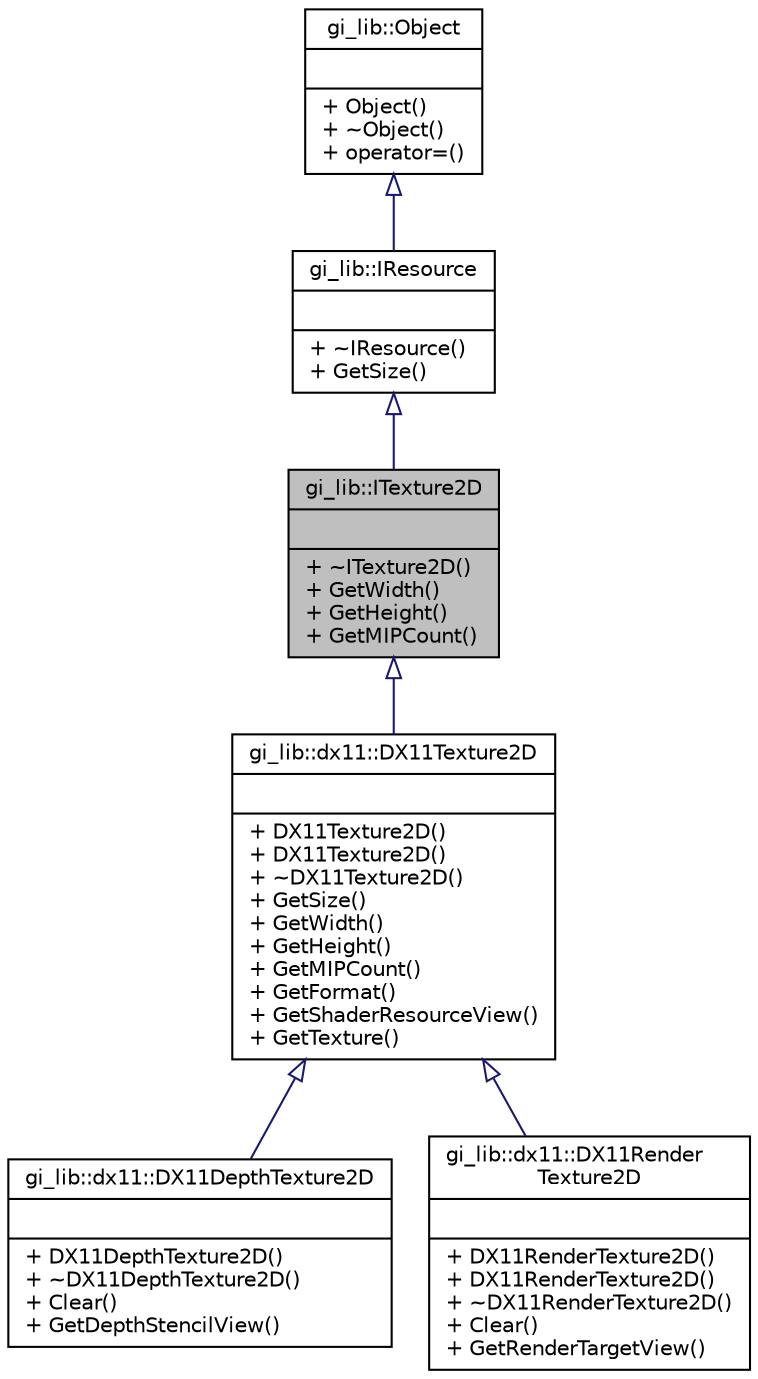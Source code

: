 digraph "gi_lib::ITexture2D"
{
  edge [fontname="Helvetica",fontsize="10",labelfontname="Helvetica",labelfontsize="10"];
  node [fontname="Helvetica",fontsize="10",shape=record];
  Node1 [label="{gi_lib::ITexture2D\n||+ ~ITexture2D()\l+ GetWidth()\l+ GetHeight()\l+ GetMIPCount()\l}",height=0.2,width=0.4,color="black", fillcolor="grey75", style="filled", fontcolor="black"];
  Node2 -> Node1 [dir="back",color="midnightblue",fontsize="10",style="solid",arrowtail="onormal",fontname="Helvetica"];
  Node2 [label="{gi_lib::IResource\n||+ ~IResource()\l+ GetSize()\l}",height=0.2,width=0.4,color="black", fillcolor="white", style="filled",URL="$classgi__lib_1_1_i_resource.html",tooltip="Base interface for graphical resources. Resources are reference counted. You may improve this class t..."];
  Node3 -> Node2 [dir="back",color="midnightblue",fontsize="10",style="solid",arrowtail="onormal",fontname="Helvetica"];
  Node3 [label="{gi_lib::Object\n||+ Object()\l+ ~Object()\l+ operator=()\l}",height=0.2,width=0.4,color="black", fillcolor="white", style="filled",URL="$classgi__lib_1_1_object.html",tooltip="Base interface for every object whose life cycle is determined by a reference counter. "];
  Node1 -> Node4 [dir="back",color="midnightblue",fontsize="10",style="solid",arrowtail="onormal",fontname="Helvetica"];
  Node4 [label="{gi_lib::dx11::DX11Texture2D\n||+ DX11Texture2D()\l+ DX11Texture2D()\l+ ~DX11Texture2D()\l+ GetSize()\l+ GetWidth()\l+ GetHeight()\l+ GetMIPCount()\l+ GetFormat()\l+ GetShaderResourceView()\l+ GetTexture()\l}",height=0.2,width=0.4,color="black", fillcolor="white", style="filled",URL="$classgi__lib_1_1dx11_1_1_d_x11_texture2_d.html",tooltip="DirectX11 2D texture. "];
  Node4 -> Node5 [dir="back",color="midnightblue",fontsize="10",style="solid",arrowtail="onormal",fontname="Helvetica"];
  Node5 [label="{gi_lib::dx11::DX11DepthTexture2D\n||+ DX11DepthTexture2D()\l+ ~DX11DepthTexture2D()\l+ Clear()\l+ GetDepthStencilView()\l}",height=0.2,width=0.4,color="black", fillcolor="white", style="filled",URL="$classgi__lib_1_1dx11_1_1_d_x11_depth_texture2_d.html",tooltip="DirectX11 2D texture that can be used as a depth-stencil buffer. "];
  Node4 -> Node6 [dir="back",color="midnightblue",fontsize="10",style="solid",arrowtail="onormal",fontname="Helvetica"];
  Node6 [label="{gi_lib::dx11::DX11Render\lTexture2D\n||+ DX11RenderTexture2D()\l+ DX11RenderTexture2D()\l+ ~DX11RenderTexture2D()\l+ Clear()\l+ GetRenderTargetView()\l}",height=0.2,width=0.4,color="black", fillcolor="white", style="filled",URL="$classgi__lib_1_1dx11_1_1_d_x11_render_texture2_d.html",tooltip="DirectX11 2D texture that can be used as a render target. "];
}
